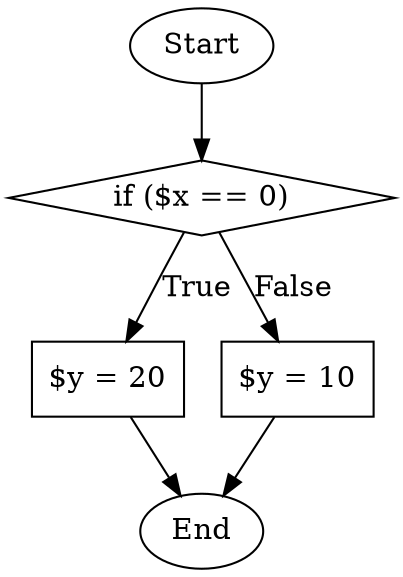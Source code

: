 strict digraph "" {
	graph [rankdir=TB];
	node [shape=rectangle];
	Start	 [shape=ellipse];
	"if ($x == 0)"	 [shape=diamond];
	Start -> "if ($x == 0)";
	"if ($x == 0)" -> "$y = 20"	 [label=True];
	"if ($x == 0)" -> "$y = 10"	 [label=False];
	End	 [shape=ellipse];
	"$y = 20" -> End;
	"$y = 10" -> End;
}
